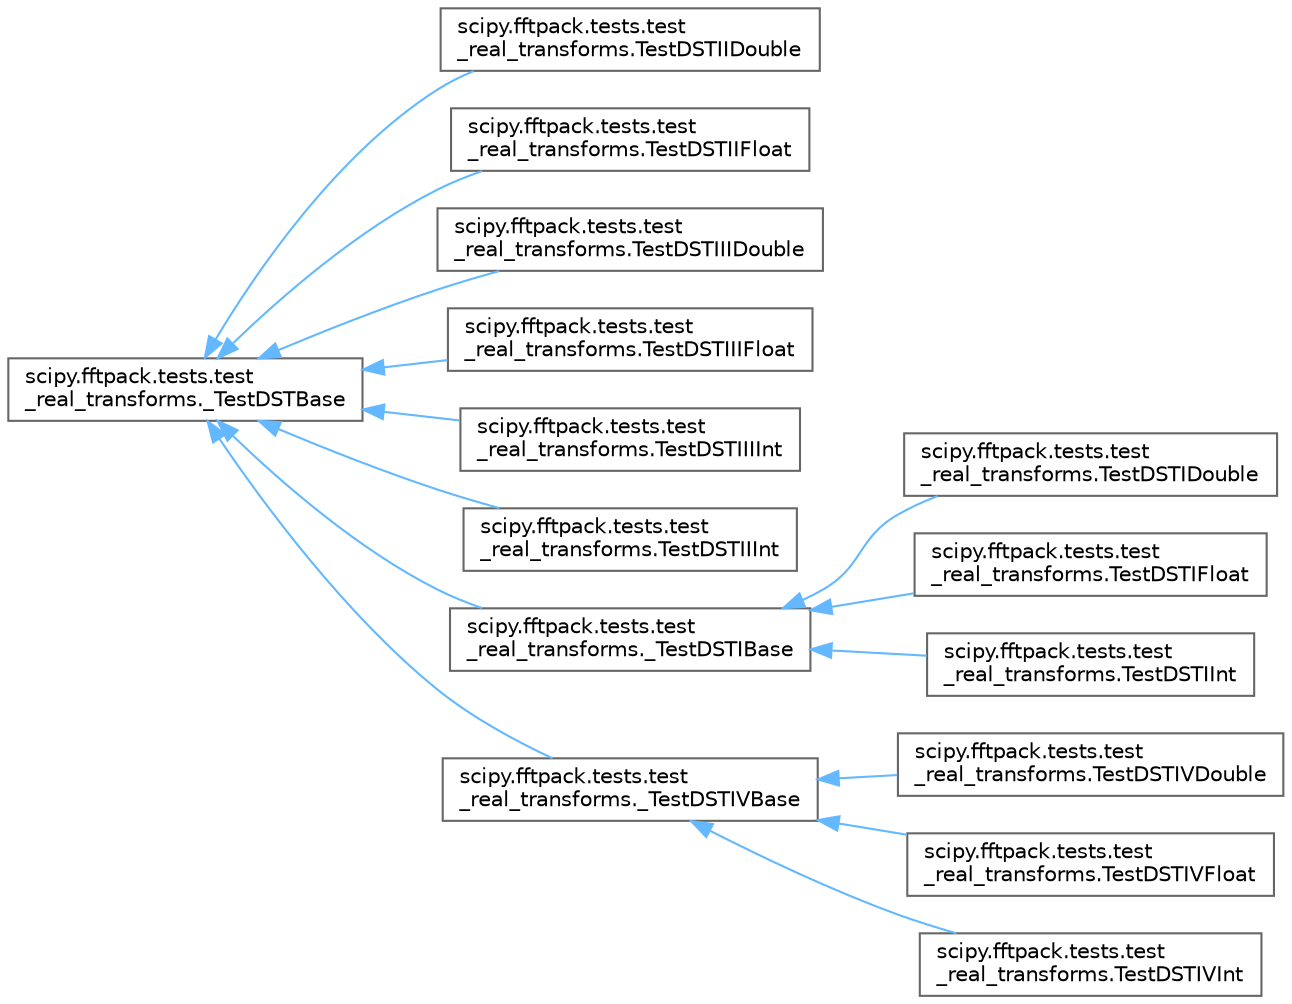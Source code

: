 digraph "Graphical Class Hierarchy"
{
 // LATEX_PDF_SIZE
  bgcolor="transparent";
  edge [fontname=Helvetica,fontsize=10,labelfontname=Helvetica,labelfontsize=10];
  node [fontname=Helvetica,fontsize=10,shape=box,height=0.2,width=0.4];
  rankdir="LR";
  Node0 [id="Node000000",label="scipy.fftpack.tests.test\l_real_transforms._TestDSTBase",height=0.2,width=0.4,color="grey40", fillcolor="white", style="filled",URL="$d6/df6/classscipy_1_1fftpack_1_1tests_1_1test__real__transforms_1_1__TestDSTBase.html",tooltip=" "];
  Node0 -> Node1 [id="edge5060_Node000000_Node000001",dir="back",color="steelblue1",style="solid",tooltip=" "];
  Node1 [id="Node000001",label="scipy.fftpack.tests.test\l_real_transforms.TestDSTIIDouble",height=0.2,width=0.4,color="grey40", fillcolor="white", style="filled",URL="$d3/de7/classscipy_1_1fftpack_1_1tests_1_1test__real__transforms_1_1TestDSTIIDouble.html",tooltip=" "];
  Node0 -> Node2 [id="edge5061_Node000000_Node000002",dir="back",color="steelblue1",style="solid",tooltip=" "];
  Node2 [id="Node000002",label="scipy.fftpack.tests.test\l_real_transforms.TestDSTIIFloat",height=0.2,width=0.4,color="grey40", fillcolor="white", style="filled",URL="$d0/dc2/classscipy_1_1fftpack_1_1tests_1_1test__real__transforms_1_1TestDSTIIFloat.html",tooltip=" "];
  Node0 -> Node3 [id="edge5062_Node000000_Node000003",dir="back",color="steelblue1",style="solid",tooltip=" "];
  Node3 [id="Node000003",label="scipy.fftpack.tests.test\l_real_transforms.TestDSTIIIDouble",height=0.2,width=0.4,color="grey40", fillcolor="white", style="filled",URL="$dc/d60/classscipy_1_1fftpack_1_1tests_1_1test__real__transforms_1_1TestDSTIIIDouble.html",tooltip=" "];
  Node0 -> Node4 [id="edge5063_Node000000_Node000004",dir="back",color="steelblue1",style="solid",tooltip=" "];
  Node4 [id="Node000004",label="scipy.fftpack.tests.test\l_real_transforms.TestDSTIIIFloat",height=0.2,width=0.4,color="grey40", fillcolor="white", style="filled",URL="$d7/d92/classscipy_1_1fftpack_1_1tests_1_1test__real__transforms_1_1TestDSTIIIFloat.html",tooltip=" "];
  Node0 -> Node5 [id="edge5064_Node000000_Node000005",dir="back",color="steelblue1",style="solid",tooltip=" "];
  Node5 [id="Node000005",label="scipy.fftpack.tests.test\l_real_transforms.TestDSTIIIInt",height=0.2,width=0.4,color="grey40", fillcolor="white", style="filled",URL="$dc/d87/classscipy_1_1fftpack_1_1tests_1_1test__real__transforms_1_1TestDSTIIIInt.html",tooltip=" "];
  Node0 -> Node6 [id="edge5065_Node000000_Node000006",dir="back",color="steelblue1",style="solid",tooltip=" "];
  Node6 [id="Node000006",label="scipy.fftpack.tests.test\l_real_transforms.TestDSTIIInt",height=0.2,width=0.4,color="grey40", fillcolor="white", style="filled",URL="$d0/d32/classscipy_1_1fftpack_1_1tests_1_1test__real__transforms_1_1TestDSTIIInt.html",tooltip=" "];
  Node0 -> Node7 [id="edge5066_Node000000_Node000007",dir="back",color="steelblue1",style="solid",tooltip=" "];
  Node7 [id="Node000007",label="scipy.fftpack.tests.test\l_real_transforms._TestDSTIBase",height=0.2,width=0.4,color="grey40", fillcolor="white", style="filled",URL="$d0/d44/classscipy_1_1fftpack_1_1tests_1_1test__real__transforms_1_1__TestDSTIBase.html",tooltip=" "];
  Node7 -> Node8 [id="edge5067_Node000007_Node000008",dir="back",color="steelblue1",style="solid",tooltip=" "];
  Node8 [id="Node000008",label="scipy.fftpack.tests.test\l_real_transforms.TestDSTIDouble",height=0.2,width=0.4,color="grey40", fillcolor="white", style="filled",URL="$d8/d59/classscipy_1_1fftpack_1_1tests_1_1test__real__transforms_1_1TestDSTIDouble.html",tooltip=" "];
  Node7 -> Node9 [id="edge5068_Node000007_Node000009",dir="back",color="steelblue1",style="solid",tooltip=" "];
  Node9 [id="Node000009",label="scipy.fftpack.tests.test\l_real_transforms.TestDSTIFloat",height=0.2,width=0.4,color="grey40", fillcolor="white", style="filled",URL="$dd/d7f/classscipy_1_1fftpack_1_1tests_1_1test__real__transforms_1_1TestDSTIFloat.html",tooltip=" "];
  Node7 -> Node10 [id="edge5069_Node000007_Node000010",dir="back",color="steelblue1",style="solid",tooltip=" "];
  Node10 [id="Node000010",label="scipy.fftpack.tests.test\l_real_transforms.TestDSTIInt",height=0.2,width=0.4,color="grey40", fillcolor="white", style="filled",URL="$de/db7/classscipy_1_1fftpack_1_1tests_1_1test__real__transforms_1_1TestDSTIInt.html",tooltip=" "];
  Node0 -> Node11 [id="edge5070_Node000000_Node000011",dir="back",color="steelblue1",style="solid",tooltip=" "];
  Node11 [id="Node000011",label="scipy.fftpack.tests.test\l_real_transforms._TestDSTIVBase",height=0.2,width=0.4,color="grey40", fillcolor="white", style="filled",URL="$dd/db2/classscipy_1_1fftpack_1_1tests_1_1test__real__transforms_1_1__TestDSTIVBase.html",tooltip=" "];
  Node11 -> Node12 [id="edge5071_Node000011_Node000012",dir="back",color="steelblue1",style="solid",tooltip=" "];
  Node12 [id="Node000012",label="scipy.fftpack.tests.test\l_real_transforms.TestDSTIVDouble",height=0.2,width=0.4,color="grey40", fillcolor="white", style="filled",URL="$d6/d17/classscipy_1_1fftpack_1_1tests_1_1test__real__transforms_1_1TestDSTIVDouble.html",tooltip=" "];
  Node11 -> Node13 [id="edge5072_Node000011_Node000013",dir="back",color="steelblue1",style="solid",tooltip=" "];
  Node13 [id="Node000013",label="scipy.fftpack.tests.test\l_real_transforms.TestDSTIVFloat",height=0.2,width=0.4,color="grey40", fillcolor="white", style="filled",URL="$dd/d8f/classscipy_1_1fftpack_1_1tests_1_1test__real__transforms_1_1TestDSTIVFloat.html",tooltip=" "];
  Node11 -> Node14 [id="edge5073_Node000011_Node000014",dir="back",color="steelblue1",style="solid",tooltip=" "];
  Node14 [id="Node000014",label="scipy.fftpack.tests.test\l_real_transforms.TestDSTIVInt",height=0.2,width=0.4,color="grey40", fillcolor="white", style="filled",URL="$da/dd4/classscipy_1_1fftpack_1_1tests_1_1test__real__transforms_1_1TestDSTIVInt.html",tooltip=" "];
}

